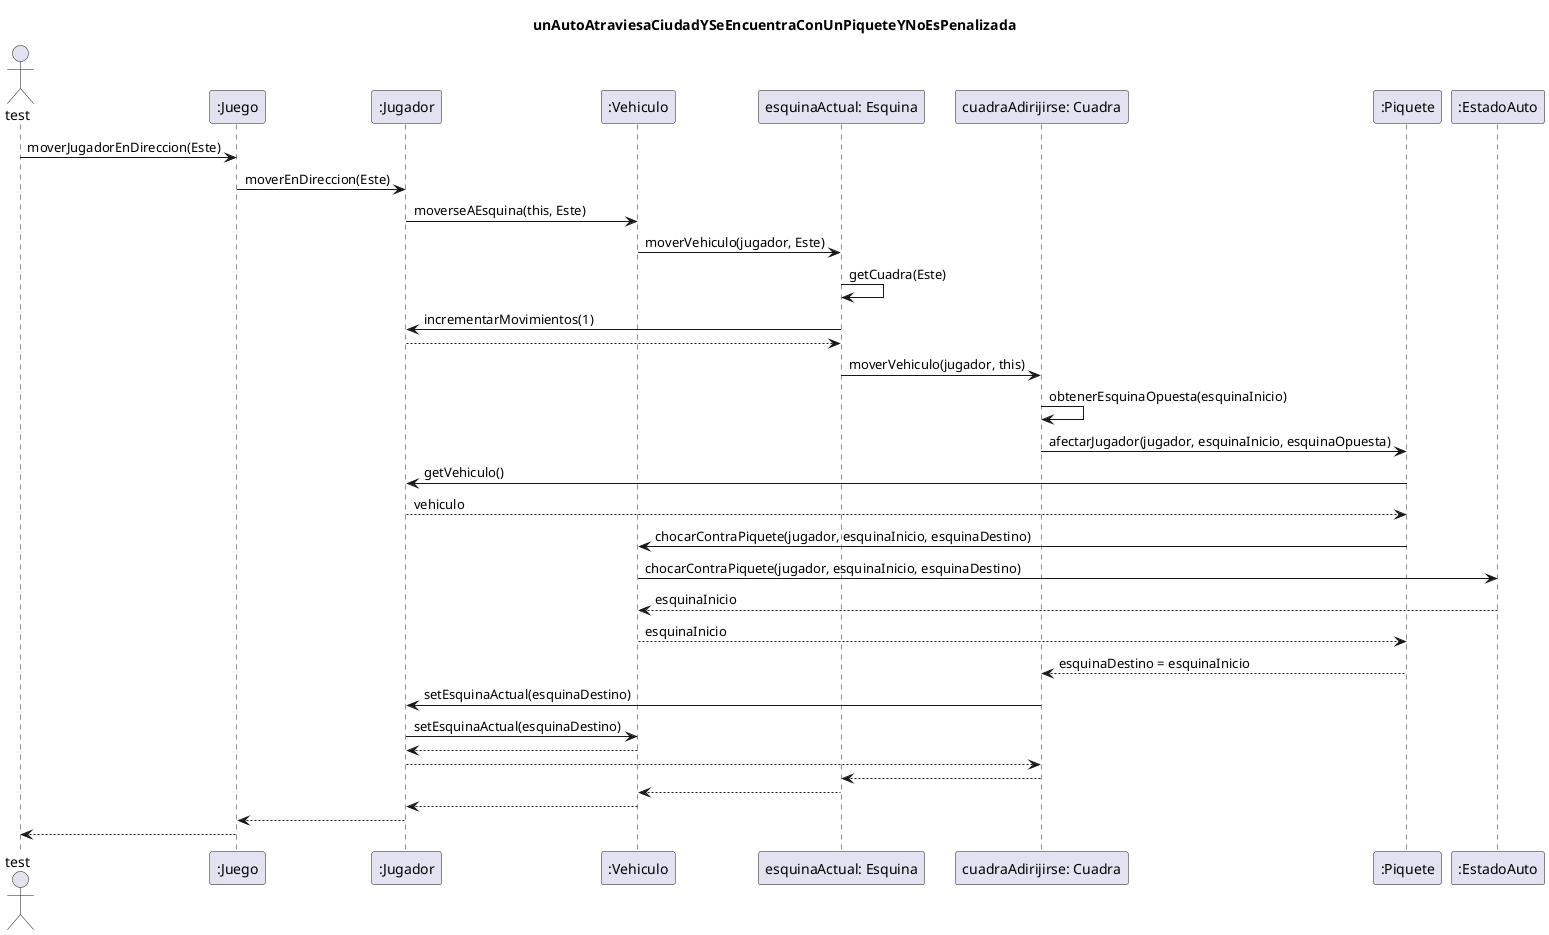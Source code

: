 @startuml
title: unAutoAtraviesaCiudadYSeEncuentraConUnPiqueteYNoEsPenalizada

Actor test
test -> ":Juego" : moverJugadorEnDireccion(Este)
":Juego" -> ":Jugador"  : moverEnDireccion(Este)
":Jugador"  -> ":Vehiculo" : moverseAEsquina(this, Este)
":Vehiculo" -> "esquinaActual: Esquina" : moverVehiculo(jugador, Este)
"esquinaActual: Esquina" -> "esquinaActual: Esquina" : getCuadra(Este)
"esquinaActual: Esquina" -> ":Jugador" : incrementarMovimientos(1)
return

"esquinaActual: Esquina" -> "cuadraAdirijirse: Cuadra" : moverVehiculo(jugador, this)
"cuadraAdirijirse: Cuadra" -> "cuadraAdirijirse: Cuadra" : obtenerEsquinaOpuesta(esquinaInicio)
"cuadraAdirijirse: Cuadra" -> ":Piquete" : afectarJugador(jugador, esquinaInicio, esquinaOpuesta)

":Piquete" -> ":Jugador" : getVehiculo()
return vehiculo
":Piquete" -> ":Vehiculo" : chocarContraPiquete(jugador, esquinaInicio, esquinaDestino)
":Vehiculo" -> ":EstadoAuto" : chocarContraPiquete(jugador, esquinaInicio, esquinaDestino)
":EstadoAuto" --> ":Vehiculo" : esquinaInicio
":Vehiculo" --> ":Piquete" : esquinaInicio

":Piquete" --> "cuadraAdirijirse: Cuadra" : esquinaDestino = esquinaInicio
"cuadraAdirijirse: Cuadra" -> ":Jugador" : setEsquinaActual(esquinaDestino)
":Jugador" -> ":Vehiculo" : setEsquinaActual(esquinaDestino)

return
":Jugador" --> "cuadraAdirijirse: Cuadra"
"cuadraAdirijirse: Cuadra" --> "esquinaActual: Esquina"
"esquinaActual: Esquina" --> ":Vehiculo"
":Vehiculo" --> ":Jugador"
":Jugador" --> ":Juego"
":Juego" --> test

@enduml